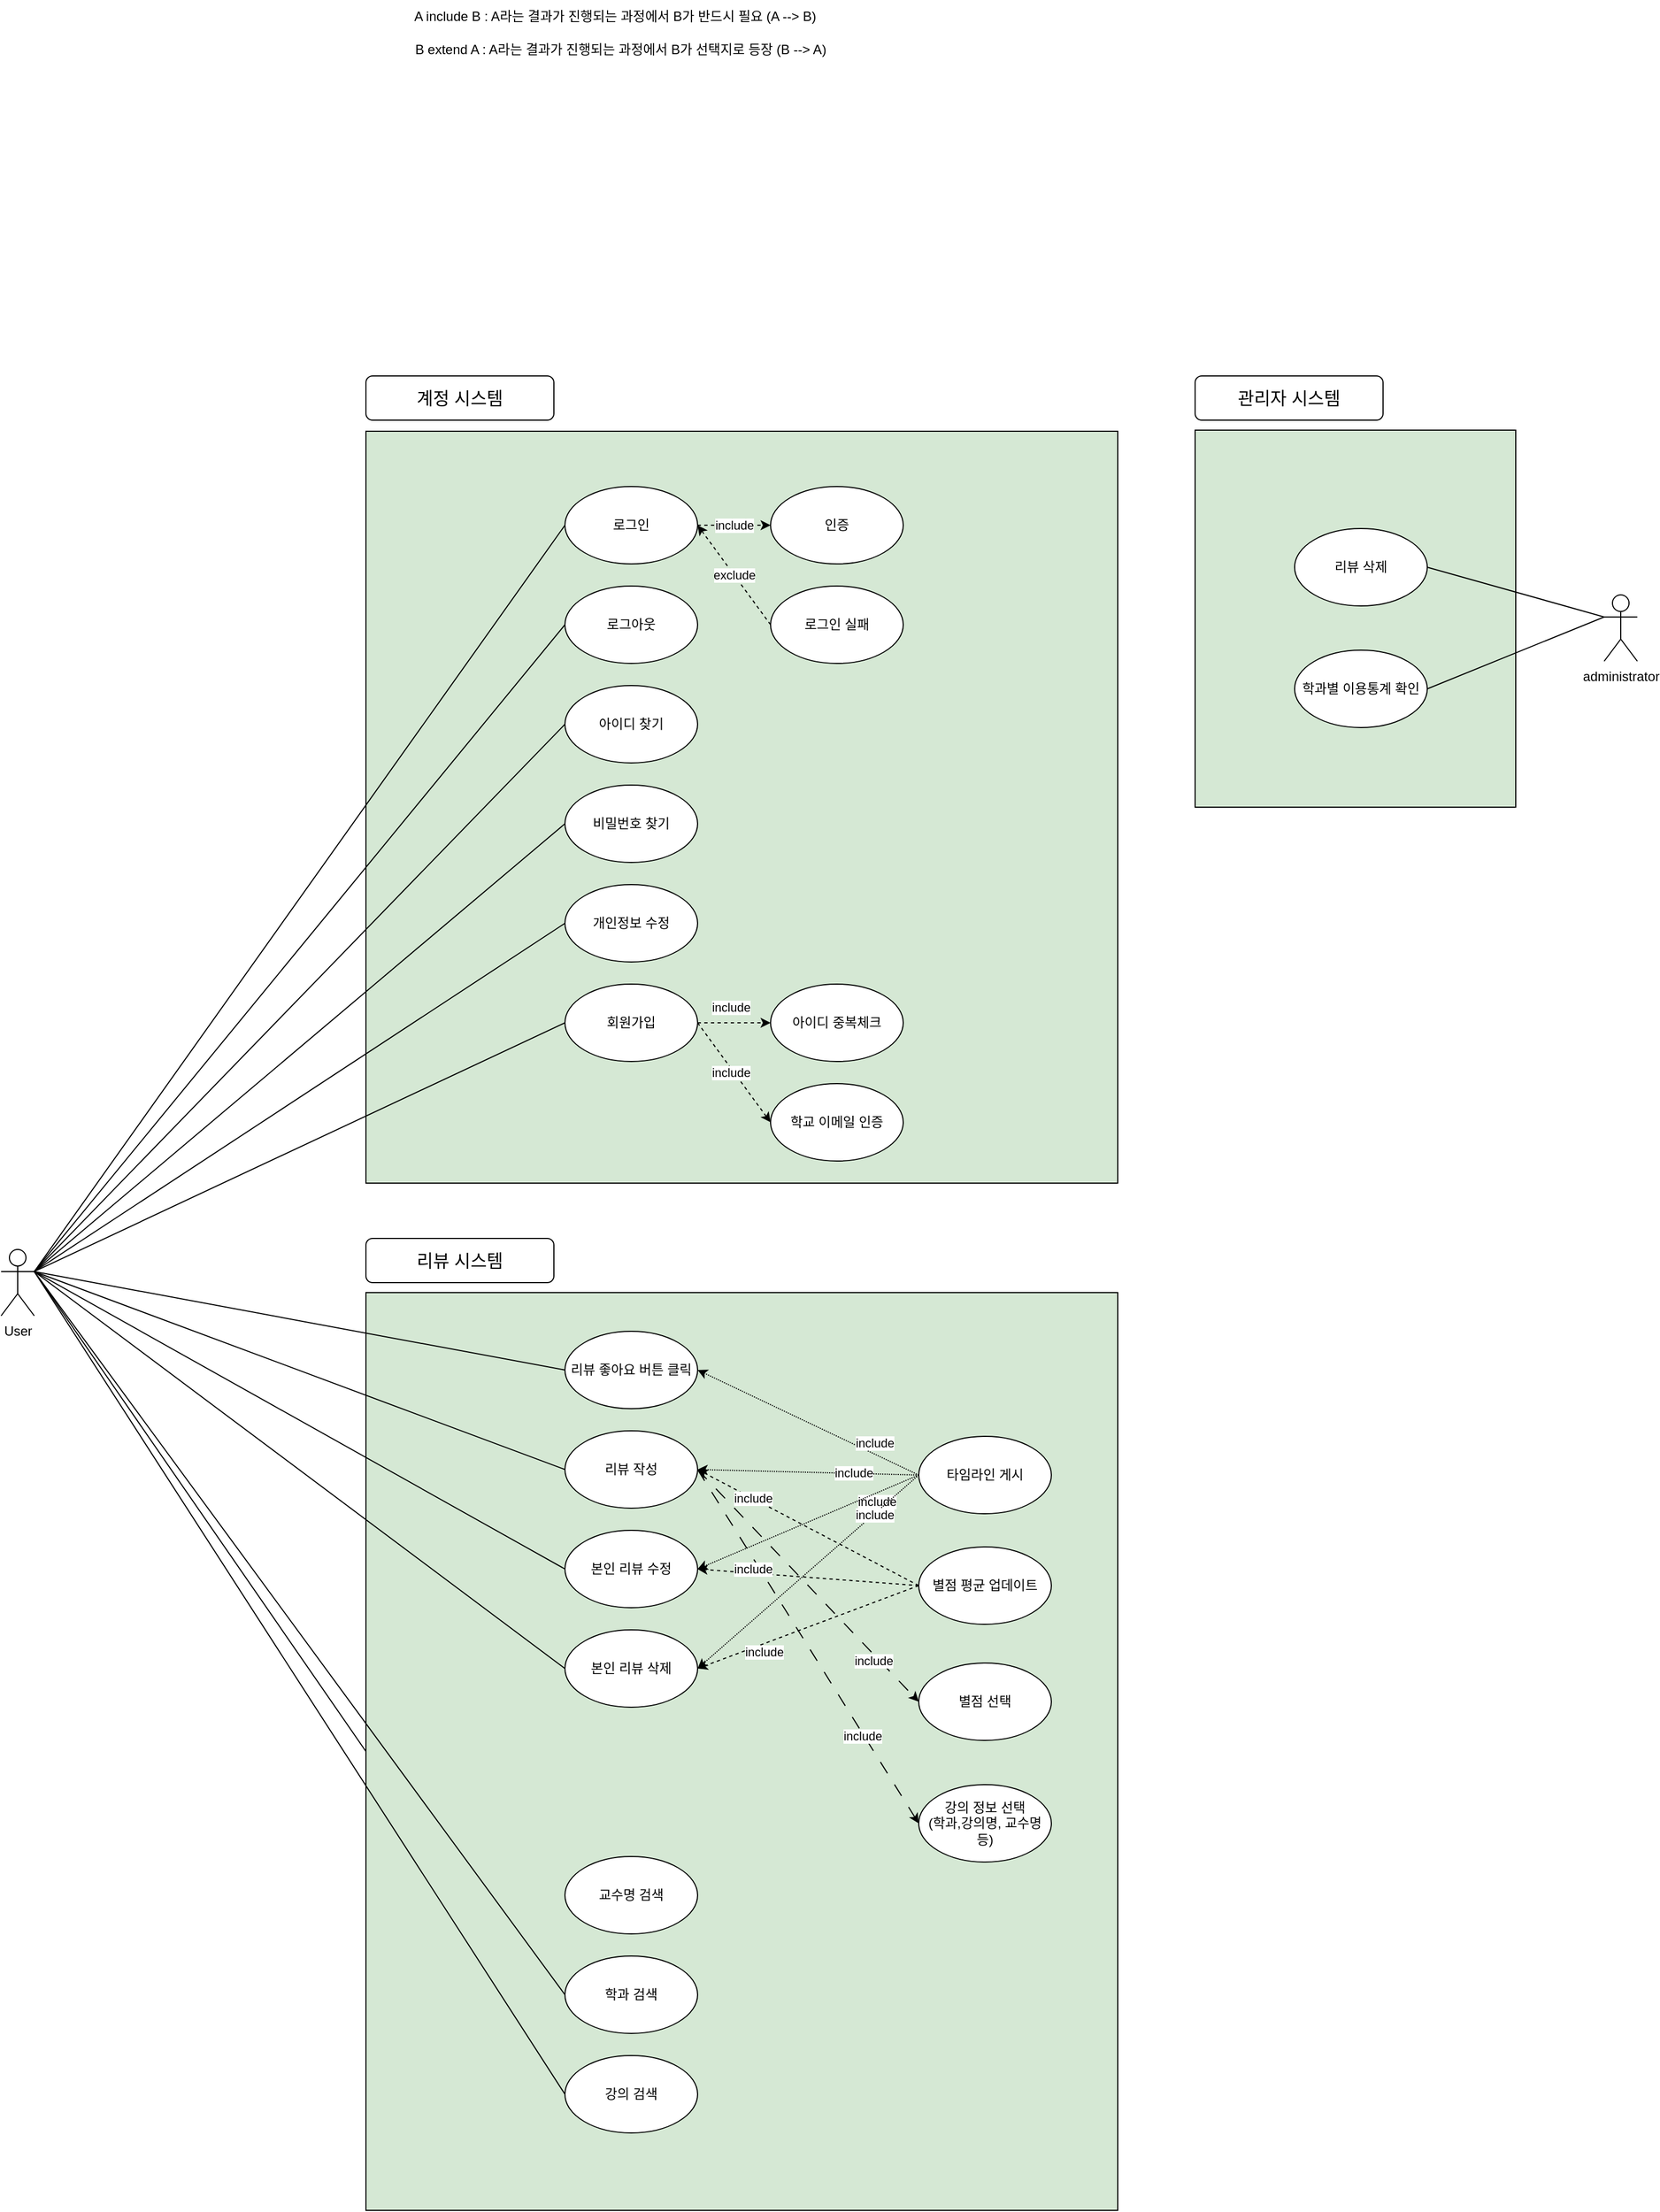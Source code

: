 <mxfile version="21.6.6" type="github">
  <diagram name="페이지-1" id="DwoH7edTf4HsuU-eGd33">
    <mxGraphModel dx="2384" dy="937" grid="1" gridSize="10" guides="1" tooltips="1" connect="1" arrows="1" fold="1" page="1" pageScale="1" pageWidth="827" pageHeight="1169" math="0" shadow="0">
      <root>
        <mxCell id="0" />
        <mxCell id="1" parent="0" />
        <mxCell id="4FLvGC25ykMLNMkPPXXy-10" value="" style="rounded=0;whiteSpace=wrap;html=1;fillColor=#D5E8D4;" vertex="1" parent="1">
          <mxGeometry x="760" y="389" width="290" height="341" as="geometry" />
        </mxCell>
        <mxCell id="4FLvGC25ykMLNMkPPXXy-6" value="" style="rounded=0;whiteSpace=wrap;html=1;fillColor=#D5E8D4;" vertex="1" parent="1">
          <mxGeometry x="10" y="1169" width="680" height="830" as="geometry" />
        </mxCell>
        <mxCell id="4FLvGC25ykMLNMkPPXXy-2" value="" style="whiteSpace=wrap;html=1;aspect=fixed;fillColor=#D5E8D4;" vertex="1" parent="1">
          <mxGeometry x="10" y="390" width="680" height="680" as="geometry" />
        </mxCell>
        <mxCell id="8_uEdGlW4i0jT_Yr1RCu-56" style="rounded=0;orthogonalLoop=1;jettySize=auto;html=1;exitX=1;exitY=0.333;exitDx=0;exitDy=0;exitPerimeter=0;entryX=0;entryY=0.5;entryDx=0;entryDy=0;endArrow=none;endFill=0;" parent="1" source="8_uEdGlW4i0jT_Yr1RCu-2" target="8_uEdGlW4i0jT_Yr1RCu-4" edge="1">
          <mxGeometry relative="1" as="geometry" />
        </mxCell>
        <mxCell id="8_uEdGlW4i0jT_Yr1RCu-57" style="rounded=0;orthogonalLoop=1;jettySize=auto;html=1;exitX=1;exitY=0.333;exitDx=0;exitDy=0;exitPerimeter=0;entryX=0;entryY=0.5;entryDx=0;entryDy=0;endArrow=none;endFill=0;" parent="1" source="8_uEdGlW4i0jT_Yr1RCu-2" target="8_uEdGlW4i0jT_Yr1RCu-12" edge="1">
          <mxGeometry relative="1" as="geometry" />
        </mxCell>
        <mxCell id="8_uEdGlW4i0jT_Yr1RCu-58" style="rounded=0;orthogonalLoop=1;jettySize=auto;html=1;exitX=1;exitY=0.333;exitDx=0;exitDy=0;exitPerimeter=0;entryX=0;entryY=0.5;entryDx=0;entryDy=0;endArrow=none;endFill=0;" parent="1" source="8_uEdGlW4i0jT_Yr1RCu-2" target="8_uEdGlW4i0jT_Yr1RCu-5" edge="1">
          <mxGeometry relative="1" as="geometry" />
        </mxCell>
        <mxCell id="8_uEdGlW4i0jT_Yr1RCu-59" style="rounded=0;orthogonalLoop=1;jettySize=auto;html=1;exitX=1;exitY=0.333;exitDx=0;exitDy=0;exitPerimeter=0;entryX=0;entryY=0.5;entryDx=0;entryDy=0;endArrow=none;endFill=0;" parent="1" source="8_uEdGlW4i0jT_Yr1RCu-2" target="8_uEdGlW4i0jT_Yr1RCu-6" edge="1">
          <mxGeometry relative="1" as="geometry" />
        </mxCell>
        <mxCell id="8_uEdGlW4i0jT_Yr1RCu-60" style="rounded=0;orthogonalLoop=1;jettySize=auto;html=1;exitX=1;exitY=0.333;exitDx=0;exitDy=0;exitPerimeter=0;entryX=0;entryY=0.5;entryDx=0;entryDy=0;endArrow=none;endFill=0;" parent="1" source="8_uEdGlW4i0jT_Yr1RCu-2" target="8_uEdGlW4i0jT_Yr1RCu-7" edge="1">
          <mxGeometry relative="1" as="geometry" />
        </mxCell>
        <mxCell id="8_uEdGlW4i0jT_Yr1RCu-61" style="rounded=0;orthogonalLoop=1;jettySize=auto;html=1;exitX=1;exitY=0.333;exitDx=0;exitDy=0;exitPerimeter=0;entryX=0;entryY=0.5;entryDx=0;entryDy=0;endArrow=none;endFill=0;" parent="1" source="8_uEdGlW4i0jT_Yr1RCu-2" target="8_uEdGlW4i0jT_Yr1RCu-8" edge="1">
          <mxGeometry relative="1" as="geometry" />
        </mxCell>
        <mxCell id="8_uEdGlW4i0jT_Yr1RCu-62" style="rounded=0;orthogonalLoop=1;jettySize=auto;html=1;exitX=1;exitY=0.333;exitDx=0;exitDy=0;exitPerimeter=0;entryX=0;entryY=0.5;entryDx=0;entryDy=0;endArrow=none;endFill=0;" parent="1" source="8_uEdGlW4i0jT_Yr1RCu-2" target="8_uEdGlW4i0jT_Yr1RCu-9" edge="1">
          <mxGeometry relative="1" as="geometry" />
        </mxCell>
        <mxCell id="8_uEdGlW4i0jT_Yr1RCu-63" style="rounded=0;orthogonalLoop=1;jettySize=auto;html=1;exitX=1;exitY=0.333;exitDx=0;exitDy=0;exitPerimeter=0;entryX=0;entryY=0.5;entryDx=0;entryDy=0;endArrow=none;endFill=0;" parent="1" source="8_uEdGlW4i0jT_Yr1RCu-2" target="8_uEdGlW4i0jT_Yr1RCu-10" edge="1">
          <mxGeometry relative="1" as="geometry" />
        </mxCell>
        <mxCell id="8_uEdGlW4i0jT_Yr1RCu-64" style="rounded=0;orthogonalLoop=1;jettySize=auto;html=1;exitX=1;exitY=0.333;exitDx=0;exitDy=0;exitPerimeter=0;entryX=0;entryY=0.5;entryDx=0;entryDy=0;endArrow=none;endFill=0;" parent="1" source="8_uEdGlW4i0jT_Yr1RCu-2" target="8_uEdGlW4i0jT_Yr1RCu-42" edge="1">
          <mxGeometry relative="1" as="geometry" />
        </mxCell>
        <mxCell id="8_uEdGlW4i0jT_Yr1RCu-65" style="rounded=0;orthogonalLoop=1;jettySize=auto;html=1;exitX=1;exitY=0.333;exitDx=0;exitDy=0;exitPerimeter=0;entryX=0;entryY=0.5;entryDx=0;entryDy=0;endArrow=none;endFill=0;" parent="1" source="8_uEdGlW4i0jT_Yr1RCu-2" target="8_uEdGlW4i0jT_Yr1RCu-18" edge="1">
          <mxGeometry relative="1" as="geometry" />
        </mxCell>
        <mxCell id="8_uEdGlW4i0jT_Yr1RCu-66" style="rounded=0;orthogonalLoop=1;jettySize=auto;html=1;exitX=1;exitY=0.333;exitDx=0;exitDy=0;exitPerimeter=0;entryX=0;entryY=0.5;entryDx=0;entryDy=0;endArrow=none;endFill=0;" parent="1" source="8_uEdGlW4i0jT_Yr1RCu-2" target="8_uEdGlW4i0jT_Yr1RCu-31" edge="1">
          <mxGeometry relative="1" as="geometry" />
        </mxCell>
        <mxCell id="8_uEdGlW4i0jT_Yr1RCu-67" style="rounded=0;orthogonalLoop=1;jettySize=auto;html=1;exitX=1;exitY=0.333;exitDx=0;exitDy=0;exitPerimeter=0;entryX=0;entryY=0.5;entryDx=0;entryDy=0;endArrow=none;endFill=0;" parent="1" source="8_uEdGlW4i0jT_Yr1RCu-2" target="8_uEdGlW4i0jT_Yr1RCu-32" edge="1">
          <mxGeometry relative="1" as="geometry" />
        </mxCell>
        <mxCell id="8_uEdGlW4i0jT_Yr1RCu-2" value="User" style="shape=umlActor;verticalLabelPosition=bottom;verticalAlign=top;html=1;outlineConnect=0;" parent="1" vertex="1">
          <mxGeometry x="-320" y="1130" width="30" height="60" as="geometry" />
        </mxCell>
        <mxCell id="8_uEdGlW4i0jT_Yr1RCu-4" value="학과 검색" style="ellipse;whiteSpace=wrap;html=1;" parent="1" vertex="1">
          <mxGeometry x="190" y="1769" width="120" height="70" as="geometry" />
        </mxCell>
        <mxCell id="8_uEdGlW4i0jT_Yr1RCu-27" value="include" style="edgeStyle=orthogonalEdgeStyle;rounded=0;orthogonalLoop=1;jettySize=auto;html=1;exitX=1;exitY=0.5;exitDx=0;exitDy=0;entryX=0;entryY=0.5;entryDx=0;entryDy=0;dashed=1;" parent="1" source="8_uEdGlW4i0jT_Yr1RCu-5" target="8_uEdGlW4i0jT_Yr1RCu-26" edge="1">
          <mxGeometry relative="1" as="geometry" />
        </mxCell>
        <mxCell id="8_uEdGlW4i0jT_Yr1RCu-29" value="exclude" style="rounded=0;orthogonalLoop=1;jettySize=auto;html=1;entryX=1;entryY=0.5;entryDx=0;entryDy=0;dashed=1;exitX=0;exitY=0.5;exitDx=0;exitDy=0;" parent="1" source="8_uEdGlW4i0jT_Yr1RCu-28" target="8_uEdGlW4i0jT_Yr1RCu-5" edge="1">
          <mxGeometry relative="1" as="geometry">
            <mxPoint x="373.5" y="580" as="sourcePoint" />
            <mxPoint x="309.5" y="510" as="targetPoint" />
          </mxGeometry>
        </mxCell>
        <mxCell id="8_uEdGlW4i0jT_Yr1RCu-5" value="로그인" style="ellipse;whiteSpace=wrap;html=1;" parent="1" vertex="1">
          <mxGeometry x="190" y="440" width="120" height="70" as="geometry" />
        </mxCell>
        <mxCell id="8_uEdGlW4i0jT_Yr1RCu-6" value="로그아웃" style="ellipse;whiteSpace=wrap;html=1;" parent="1" vertex="1">
          <mxGeometry x="190" y="530" width="120" height="70" as="geometry" />
        </mxCell>
        <mxCell id="8_uEdGlW4i0jT_Yr1RCu-7" value="아이디 찾기" style="ellipse;whiteSpace=wrap;html=1;" parent="1" vertex="1">
          <mxGeometry x="190" y="620" width="120" height="70" as="geometry" />
        </mxCell>
        <mxCell id="8_uEdGlW4i0jT_Yr1RCu-8" value="비밀번호 찾기" style="ellipse;whiteSpace=wrap;html=1;" parent="1" vertex="1">
          <mxGeometry x="190" y="710" width="120" height="70" as="geometry" />
        </mxCell>
        <mxCell id="8_uEdGlW4i0jT_Yr1RCu-9" value="개인정보 수정" style="ellipse;whiteSpace=wrap;html=1;" parent="1" vertex="1">
          <mxGeometry x="190" y="800" width="120" height="70" as="geometry" />
        </mxCell>
        <mxCell id="8_uEdGlW4i0jT_Yr1RCu-15" style="edgeStyle=orthogonalEdgeStyle;rounded=0;orthogonalLoop=1;jettySize=auto;html=1;exitX=1;exitY=0.5;exitDx=0;exitDy=0;dashed=1;" parent="1" source="8_uEdGlW4i0jT_Yr1RCu-10" edge="1">
          <mxGeometry relative="1" as="geometry">
            <mxPoint x="376" y="925" as="targetPoint" />
          </mxGeometry>
        </mxCell>
        <mxCell id="8_uEdGlW4i0jT_Yr1RCu-16" value="include" style="edgeLabel;html=1;align=center;verticalAlign=middle;resizable=0;points=[];" parent="8_uEdGlW4i0jT_Yr1RCu-15" vertex="1" connectable="0">
          <mxGeometry x="0.111" y="-1" relative="1" as="geometry">
            <mxPoint x="-7" y="-16" as="offset" />
          </mxGeometry>
        </mxCell>
        <mxCell id="8_uEdGlW4i0jT_Yr1RCu-69" style="rounded=0;orthogonalLoop=1;jettySize=auto;html=1;exitX=1;exitY=0.5;exitDx=0;exitDy=0;entryX=0;entryY=0.5;entryDx=0;entryDy=0;dashed=1;" parent="1" source="8_uEdGlW4i0jT_Yr1RCu-10" target="8_uEdGlW4i0jT_Yr1RCu-68" edge="1">
          <mxGeometry relative="1" as="geometry" />
        </mxCell>
        <mxCell id="8_uEdGlW4i0jT_Yr1RCu-70" value="include" style="edgeLabel;html=1;align=center;verticalAlign=middle;resizable=0;points=[];" parent="8_uEdGlW4i0jT_Yr1RCu-69" vertex="1" connectable="0">
          <mxGeometry x="-0.045" y="-2" relative="1" as="geometry">
            <mxPoint as="offset" />
          </mxGeometry>
        </mxCell>
        <mxCell id="8_uEdGlW4i0jT_Yr1RCu-10" value="회원가입" style="ellipse;whiteSpace=wrap;html=1;" parent="1" vertex="1">
          <mxGeometry x="190" y="890" width="120" height="70" as="geometry" />
        </mxCell>
        <mxCell id="8_uEdGlW4i0jT_Yr1RCu-11" value="아이디 중복체크" style="ellipse;whiteSpace=wrap;html=1;" parent="1" vertex="1">
          <mxGeometry x="376" y="890" width="120" height="70" as="geometry" />
        </mxCell>
        <mxCell id="8_uEdGlW4i0jT_Yr1RCu-12" value="강의 검색" style="ellipse;whiteSpace=wrap;html=1;" parent="1" vertex="1">
          <mxGeometry x="190" y="1859" width="120" height="70" as="geometry" />
        </mxCell>
        <mxCell id="8_uEdGlW4i0jT_Yr1RCu-13" value="교수명 검색" style="ellipse;whiteSpace=wrap;html=1;" parent="1" vertex="1">
          <mxGeometry x="190" y="1679" width="120" height="70" as="geometry" />
        </mxCell>
        <mxCell id="8_uEdGlW4i0jT_Yr1RCu-23" style="rounded=0;orthogonalLoop=1;jettySize=auto;html=1;exitX=0;exitY=0.5;exitDx=0;exitDy=0;dashed=1;entryX=1;entryY=0.5;entryDx=0;entryDy=0;" parent="1" source="8_uEdGlW4i0jT_Yr1RCu-22" target="8_uEdGlW4i0jT_Yr1RCu-18" edge="1">
          <mxGeometry relative="1" as="geometry">
            <mxPoint x="90" y="1434" as="targetPoint" />
          </mxGeometry>
        </mxCell>
        <mxCell id="8_uEdGlW4i0jT_Yr1RCu-25" value="include" style="edgeLabel;html=1;align=center;verticalAlign=middle;resizable=0;points=[];" parent="8_uEdGlW4i0jT_Yr1RCu-23" vertex="1" connectable="0">
          <mxGeometry x="0.594" relative="1" as="geometry">
            <mxPoint x="9" y="4" as="offset" />
          </mxGeometry>
        </mxCell>
        <mxCell id="8_uEdGlW4i0jT_Yr1RCu-38" style="rounded=0;orthogonalLoop=1;jettySize=auto;html=1;dashed=1;dashPattern=1 1;entryX=1;entryY=0.5;entryDx=0;entryDy=0;exitX=0;exitY=0.5;exitDx=0;exitDy=0;" parent="1" source="8_uEdGlW4i0jT_Yr1RCu-19" target="8_uEdGlW4i0jT_Yr1RCu-18" edge="1">
          <mxGeometry relative="1" as="geometry">
            <mxPoint x="330" y="1294" as="targetPoint" />
            <mxPoint x="440" y="1304" as="sourcePoint" />
          </mxGeometry>
        </mxCell>
        <mxCell id="8_uEdGlW4i0jT_Yr1RCu-39" value="include" style="edgeLabel;html=1;align=center;verticalAlign=middle;resizable=0;points=[];" parent="8_uEdGlW4i0jT_Yr1RCu-38" vertex="1" connectable="0">
          <mxGeometry x="0.127" y="1" relative="1" as="geometry">
            <mxPoint x="53" as="offset" />
          </mxGeometry>
        </mxCell>
        <mxCell id="8_uEdGlW4i0jT_Yr1RCu-50" style="rounded=0;orthogonalLoop=1;jettySize=auto;html=1;exitX=1;exitY=0.5;exitDx=0;exitDy=0;entryX=0;entryY=0.5;entryDx=0;entryDy=0;dashed=1;dashPattern=12 12;" parent="1" source="8_uEdGlW4i0jT_Yr1RCu-18" target="8_uEdGlW4i0jT_Yr1RCu-47" edge="1">
          <mxGeometry relative="1" as="geometry" />
        </mxCell>
        <mxCell id="8_uEdGlW4i0jT_Yr1RCu-51" value="include" style="edgeLabel;html=1;align=center;verticalAlign=middle;resizable=0;points=[];" parent="8_uEdGlW4i0jT_Yr1RCu-50" vertex="1" connectable="0">
          <mxGeometry x="0.614" y="-3" relative="1" as="geometry">
            <mxPoint y="1" as="offset" />
          </mxGeometry>
        </mxCell>
        <mxCell id="8_uEdGlW4i0jT_Yr1RCu-53" style="rounded=0;orthogonalLoop=1;jettySize=auto;html=1;exitX=1;exitY=0.5;exitDx=0;exitDy=0;entryX=0;entryY=0.5;entryDx=0;entryDy=0;dashed=1;dashPattern=12 12;" parent="1" source="8_uEdGlW4i0jT_Yr1RCu-18" target="8_uEdGlW4i0jT_Yr1RCu-52" edge="1">
          <mxGeometry relative="1" as="geometry" />
        </mxCell>
        <mxCell id="8_uEdGlW4i0jT_Yr1RCu-54" value="include" style="edgeLabel;html=1;align=center;verticalAlign=middle;resizable=0;points=[];" parent="8_uEdGlW4i0jT_Yr1RCu-53" vertex="1" connectable="0">
          <mxGeometry x="0.5" y="-2" relative="1" as="geometry">
            <mxPoint as="offset" />
          </mxGeometry>
        </mxCell>
        <mxCell id="8_uEdGlW4i0jT_Yr1RCu-18" value="리뷰 작성" style="ellipse;whiteSpace=wrap;html=1;" parent="1" vertex="1">
          <mxGeometry x="190" y="1294" width="120" height="70" as="geometry" />
        </mxCell>
        <mxCell id="8_uEdGlW4i0jT_Yr1RCu-19" value="타임라인 게시" style="ellipse;whiteSpace=wrap;html=1;" parent="1" vertex="1">
          <mxGeometry x="510" y="1299" width="120" height="70" as="geometry" />
        </mxCell>
        <mxCell id="8_uEdGlW4i0jT_Yr1RCu-22" value="별점 평균 업데이트" style="ellipse;whiteSpace=wrap;html=1;" parent="1" vertex="1">
          <mxGeometry x="510" y="1399" width="120" height="70" as="geometry" />
        </mxCell>
        <mxCell id="8_uEdGlW4i0jT_Yr1RCu-26" value="인증" style="ellipse;whiteSpace=wrap;html=1;" parent="1" vertex="1">
          <mxGeometry x="376" y="440" width="120" height="70" as="geometry" />
        </mxCell>
        <mxCell id="8_uEdGlW4i0jT_Yr1RCu-28" value="로그인 실패" style="ellipse;whiteSpace=wrap;html=1;" parent="1" vertex="1">
          <mxGeometry x="376" y="530" width="120" height="70" as="geometry" />
        </mxCell>
        <mxCell id="8_uEdGlW4i0jT_Yr1RCu-33" style="rounded=0;orthogonalLoop=1;jettySize=auto;html=1;dashed=1;entryX=1;entryY=0.5;entryDx=0;entryDy=0;exitX=0;exitY=0.5;exitDx=0;exitDy=0;" parent="1" source="8_uEdGlW4i0jT_Yr1RCu-22" target="8_uEdGlW4i0jT_Yr1RCu-31" edge="1">
          <mxGeometry relative="1" as="geometry">
            <mxPoint x="510" y="1564" as="sourcePoint" />
          </mxGeometry>
        </mxCell>
        <mxCell id="8_uEdGlW4i0jT_Yr1RCu-35" value="include" style="edgeLabel;html=1;align=center;verticalAlign=middle;resizable=0;points=[];" parent="8_uEdGlW4i0jT_Yr1RCu-33" vertex="1" connectable="0">
          <mxGeometry x="-0.111" y="1" relative="1" as="geometry">
            <mxPoint x="51" y="-71" as="offset" />
          </mxGeometry>
        </mxCell>
        <mxCell id="8_uEdGlW4i0jT_Yr1RCu-37" style="rounded=0;orthogonalLoop=1;jettySize=auto;html=1;dashed=1;dashPattern=1 1;entryX=1;entryY=0.5;entryDx=0;entryDy=0;exitX=0;exitY=0.5;exitDx=0;exitDy=0;" parent="1" source="8_uEdGlW4i0jT_Yr1RCu-19" target="8_uEdGlW4i0jT_Yr1RCu-31" edge="1">
          <mxGeometry relative="1" as="geometry">
            <mxPoint x="330" y="1384" as="targetPoint" />
            <mxPoint x="420" y="1344" as="sourcePoint" />
          </mxGeometry>
        </mxCell>
        <mxCell id="8_uEdGlW4i0jT_Yr1RCu-40" value="include" style="edgeLabel;html=1;align=center;verticalAlign=middle;resizable=0;points=[];" parent="8_uEdGlW4i0jT_Yr1RCu-37" vertex="1" connectable="0">
          <mxGeometry x="0.523" y="-3" relative="1" as="geometry">
            <mxPoint x="3" y="23" as="offset" />
          </mxGeometry>
        </mxCell>
        <mxCell id="8_uEdGlW4i0jT_Yr1RCu-31" value="본인 리뷰 수정" style="ellipse;whiteSpace=wrap;html=1;" parent="1" vertex="1">
          <mxGeometry x="190" y="1384" width="120" height="70" as="geometry" />
        </mxCell>
        <mxCell id="8_uEdGlW4i0jT_Yr1RCu-34" value="include" style="rounded=0;orthogonalLoop=1;jettySize=auto;html=1;entryX=1;entryY=0.5;entryDx=0;entryDy=0;dashed=1;exitX=0;exitY=0.5;exitDx=0;exitDy=0;" parent="1" source="8_uEdGlW4i0jT_Yr1RCu-22" target="8_uEdGlW4i0jT_Yr1RCu-32" edge="1">
          <mxGeometry x="0.425" y="7" relative="1" as="geometry">
            <mxPoint x="530" y="1524" as="sourcePoint" />
            <mxPoint x="400" y="1419" as="targetPoint" />
            <mxPoint as="offset" />
          </mxGeometry>
        </mxCell>
        <mxCell id="8_uEdGlW4i0jT_Yr1RCu-36" style="rounded=0;orthogonalLoop=1;jettySize=auto;html=1;exitX=0;exitY=0.5;exitDx=0;exitDy=0;dashed=1;dashPattern=1 1;entryX=1;entryY=0.5;entryDx=0;entryDy=0;" parent="1" source="8_uEdGlW4i0jT_Yr1RCu-19" target="8_uEdGlW4i0jT_Yr1RCu-32" edge="1">
          <mxGeometry relative="1" as="geometry">
            <mxPoint x="360" y="1604" as="targetPoint" />
          </mxGeometry>
        </mxCell>
        <mxCell id="8_uEdGlW4i0jT_Yr1RCu-41" value="include" style="edgeLabel;html=1;align=center;verticalAlign=middle;resizable=0;points=[];" parent="8_uEdGlW4i0jT_Yr1RCu-36" vertex="1" connectable="0">
          <mxGeometry x="0.602" y="-4" relative="1" as="geometry">
            <mxPoint x="123" y="-102" as="offset" />
          </mxGeometry>
        </mxCell>
        <mxCell id="8_uEdGlW4i0jT_Yr1RCu-32" value="본인 리뷰 삭제" style="ellipse;whiteSpace=wrap;html=1;" parent="1" vertex="1">
          <mxGeometry x="190" y="1474" width="120" height="70" as="geometry" />
        </mxCell>
        <mxCell id="8_uEdGlW4i0jT_Yr1RCu-43" style="rounded=0;orthogonalLoop=1;jettySize=auto;html=1;dashed=1;dashPattern=1 1;entryX=1;entryY=0.5;entryDx=0;entryDy=0;exitX=0;exitY=0.5;exitDx=0;exitDy=0;" parent="1" source="8_uEdGlW4i0jT_Yr1RCu-19" target="8_uEdGlW4i0jT_Yr1RCu-42" edge="1">
          <mxGeometry relative="1" as="geometry">
            <mxPoint x="470" y="1284" as="sourcePoint" />
            <mxPoint x="330" y="1284" as="targetPoint" />
          </mxGeometry>
        </mxCell>
        <mxCell id="8_uEdGlW4i0jT_Yr1RCu-44" value="include" style="edgeLabel;html=1;align=center;verticalAlign=middle;resizable=0;points=[];" parent="8_uEdGlW4i0jT_Yr1RCu-43" vertex="1" connectable="0">
          <mxGeometry x="0.206" y="2" relative="1" as="geometry">
            <mxPoint x="81" y="26" as="offset" />
          </mxGeometry>
        </mxCell>
        <mxCell id="8_uEdGlW4i0jT_Yr1RCu-42" value="리뷰 좋아요 버튼 클릭" style="ellipse;whiteSpace=wrap;html=1;" parent="1" vertex="1">
          <mxGeometry x="190" y="1204" width="120" height="70" as="geometry" />
        </mxCell>
        <mxCell id="8_uEdGlW4i0jT_Yr1RCu-45" value="A include B : A라는 결과가 진행되는 과정에서 B가 반드시 필요 (A --&amp;gt; B)" style="text;html=1;align=center;verticalAlign=middle;resizable=0;points=[];autosize=1;strokeColor=none;fillColor=none;" parent="1" vertex="1">
          <mxGeometry x="50" width="370" height="30" as="geometry" />
        </mxCell>
        <mxCell id="8_uEdGlW4i0jT_Yr1RCu-46" value="B extend A : A라는 결과가 진행되는 과정에서 B가 선택지로 등장 (B --&amp;gt; A)" style="text;html=1;align=center;verticalAlign=middle;resizable=0;points=[];autosize=1;strokeColor=none;fillColor=none;" parent="1" vertex="1">
          <mxGeometry x="50" y="30" width="380" height="30" as="geometry" />
        </mxCell>
        <mxCell id="8_uEdGlW4i0jT_Yr1RCu-47" value="별점 선택" style="ellipse;whiteSpace=wrap;html=1;" parent="1" vertex="1">
          <mxGeometry x="510" y="1504" width="120" height="70" as="geometry" />
        </mxCell>
        <mxCell id="8_uEdGlW4i0jT_Yr1RCu-52" value="강의 정보 선택&lt;br&gt;(학과,강의명, 교수명 등)" style="ellipse;whiteSpace=wrap;html=1;" parent="1" vertex="1">
          <mxGeometry x="510" y="1614" width="120" height="70" as="geometry" />
        </mxCell>
        <mxCell id="8_uEdGlW4i0jT_Yr1RCu-68" value="학교 이메일 인증" style="ellipse;whiteSpace=wrap;html=1;" parent="1" vertex="1">
          <mxGeometry x="376" y="980" width="120" height="70" as="geometry" />
        </mxCell>
        <mxCell id="8_uEdGlW4i0jT_Yr1RCu-75" style="rounded=0;orthogonalLoop=1;jettySize=auto;html=1;exitX=0;exitY=0.333;exitDx=0;exitDy=0;exitPerimeter=0;entryX=1;entryY=0.5;entryDx=0;entryDy=0;endArrow=none;endFill=0;" parent="1" source="8_uEdGlW4i0jT_Yr1RCu-71" target="8_uEdGlW4i0jT_Yr1RCu-73" edge="1">
          <mxGeometry relative="1" as="geometry" />
        </mxCell>
        <mxCell id="8_uEdGlW4i0jT_Yr1RCu-76" style="rounded=0;orthogonalLoop=1;jettySize=auto;html=1;exitX=0;exitY=0.333;exitDx=0;exitDy=0;exitPerimeter=0;entryX=1;entryY=0.5;entryDx=0;entryDy=0;endArrow=none;endFill=0;" parent="1" source="8_uEdGlW4i0jT_Yr1RCu-71" target="8_uEdGlW4i0jT_Yr1RCu-74" edge="1">
          <mxGeometry relative="1" as="geometry" />
        </mxCell>
        <mxCell id="8_uEdGlW4i0jT_Yr1RCu-71" value="administrator" style="shape=umlActor;verticalLabelPosition=bottom;verticalAlign=top;html=1;outlineConnect=0;" parent="1" vertex="1">
          <mxGeometry x="1130" y="538" width="30" height="60" as="geometry" />
        </mxCell>
        <mxCell id="8_uEdGlW4i0jT_Yr1RCu-73" value="리뷰 삭제" style="ellipse;whiteSpace=wrap;html=1;" parent="1" vertex="1">
          <mxGeometry x="850" y="478" width="120" height="70" as="geometry" />
        </mxCell>
        <mxCell id="8_uEdGlW4i0jT_Yr1RCu-74" value="학과별 이용통계 확인" style="ellipse;whiteSpace=wrap;html=1;" parent="1" vertex="1">
          <mxGeometry x="850" y="588" width="120" height="70" as="geometry" />
        </mxCell>
        <mxCell id="4FLvGC25ykMLNMkPPXXy-3" value="&lt;font size=&quot;3&quot;&gt;계정 시스템&lt;/font&gt;" style="rounded=1;whiteSpace=wrap;html=1;" vertex="1" parent="1">
          <mxGeometry x="10" y="340" width="170" height="40" as="geometry" />
        </mxCell>
        <mxCell id="4FLvGC25ykMLNMkPPXXy-7" value="" style="rounded=0;orthogonalLoop=1;jettySize=auto;html=1;exitX=1;exitY=0.333;exitDx=0;exitDy=0;exitPerimeter=0;entryX=0;entryY=0.5;entryDx=0;entryDy=0;endArrow=none;endFill=0;" edge="1" parent="1" source="8_uEdGlW4i0jT_Yr1RCu-2" target="4FLvGC25ykMLNMkPPXXy-6">
          <mxGeometry relative="1" as="geometry">
            <mxPoint x="-300" y="1105" as="sourcePoint" />
            <mxPoint x="190" y="1655" as="targetPoint" />
          </mxGeometry>
        </mxCell>
        <mxCell id="4FLvGC25ykMLNMkPPXXy-8" value="&lt;font size=&quot;3&quot;&gt;리뷰 시스템&lt;/font&gt;" style="rounded=1;whiteSpace=wrap;html=1;" vertex="1" parent="1">
          <mxGeometry x="10" y="1120" width="170" height="40" as="geometry" />
        </mxCell>
        <mxCell id="4FLvGC25ykMLNMkPPXXy-11" value="&lt;font size=&quot;3&quot;&gt;관리자 시스템&lt;/font&gt;" style="rounded=1;whiteSpace=wrap;html=1;" vertex="1" parent="1">
          <mxGeometry x="760" y="340" width="170" height="40" as="geometry" />
        </mxCell>
      </root>
    </mxGraphModel>
  </diagram>
</mxfile>
